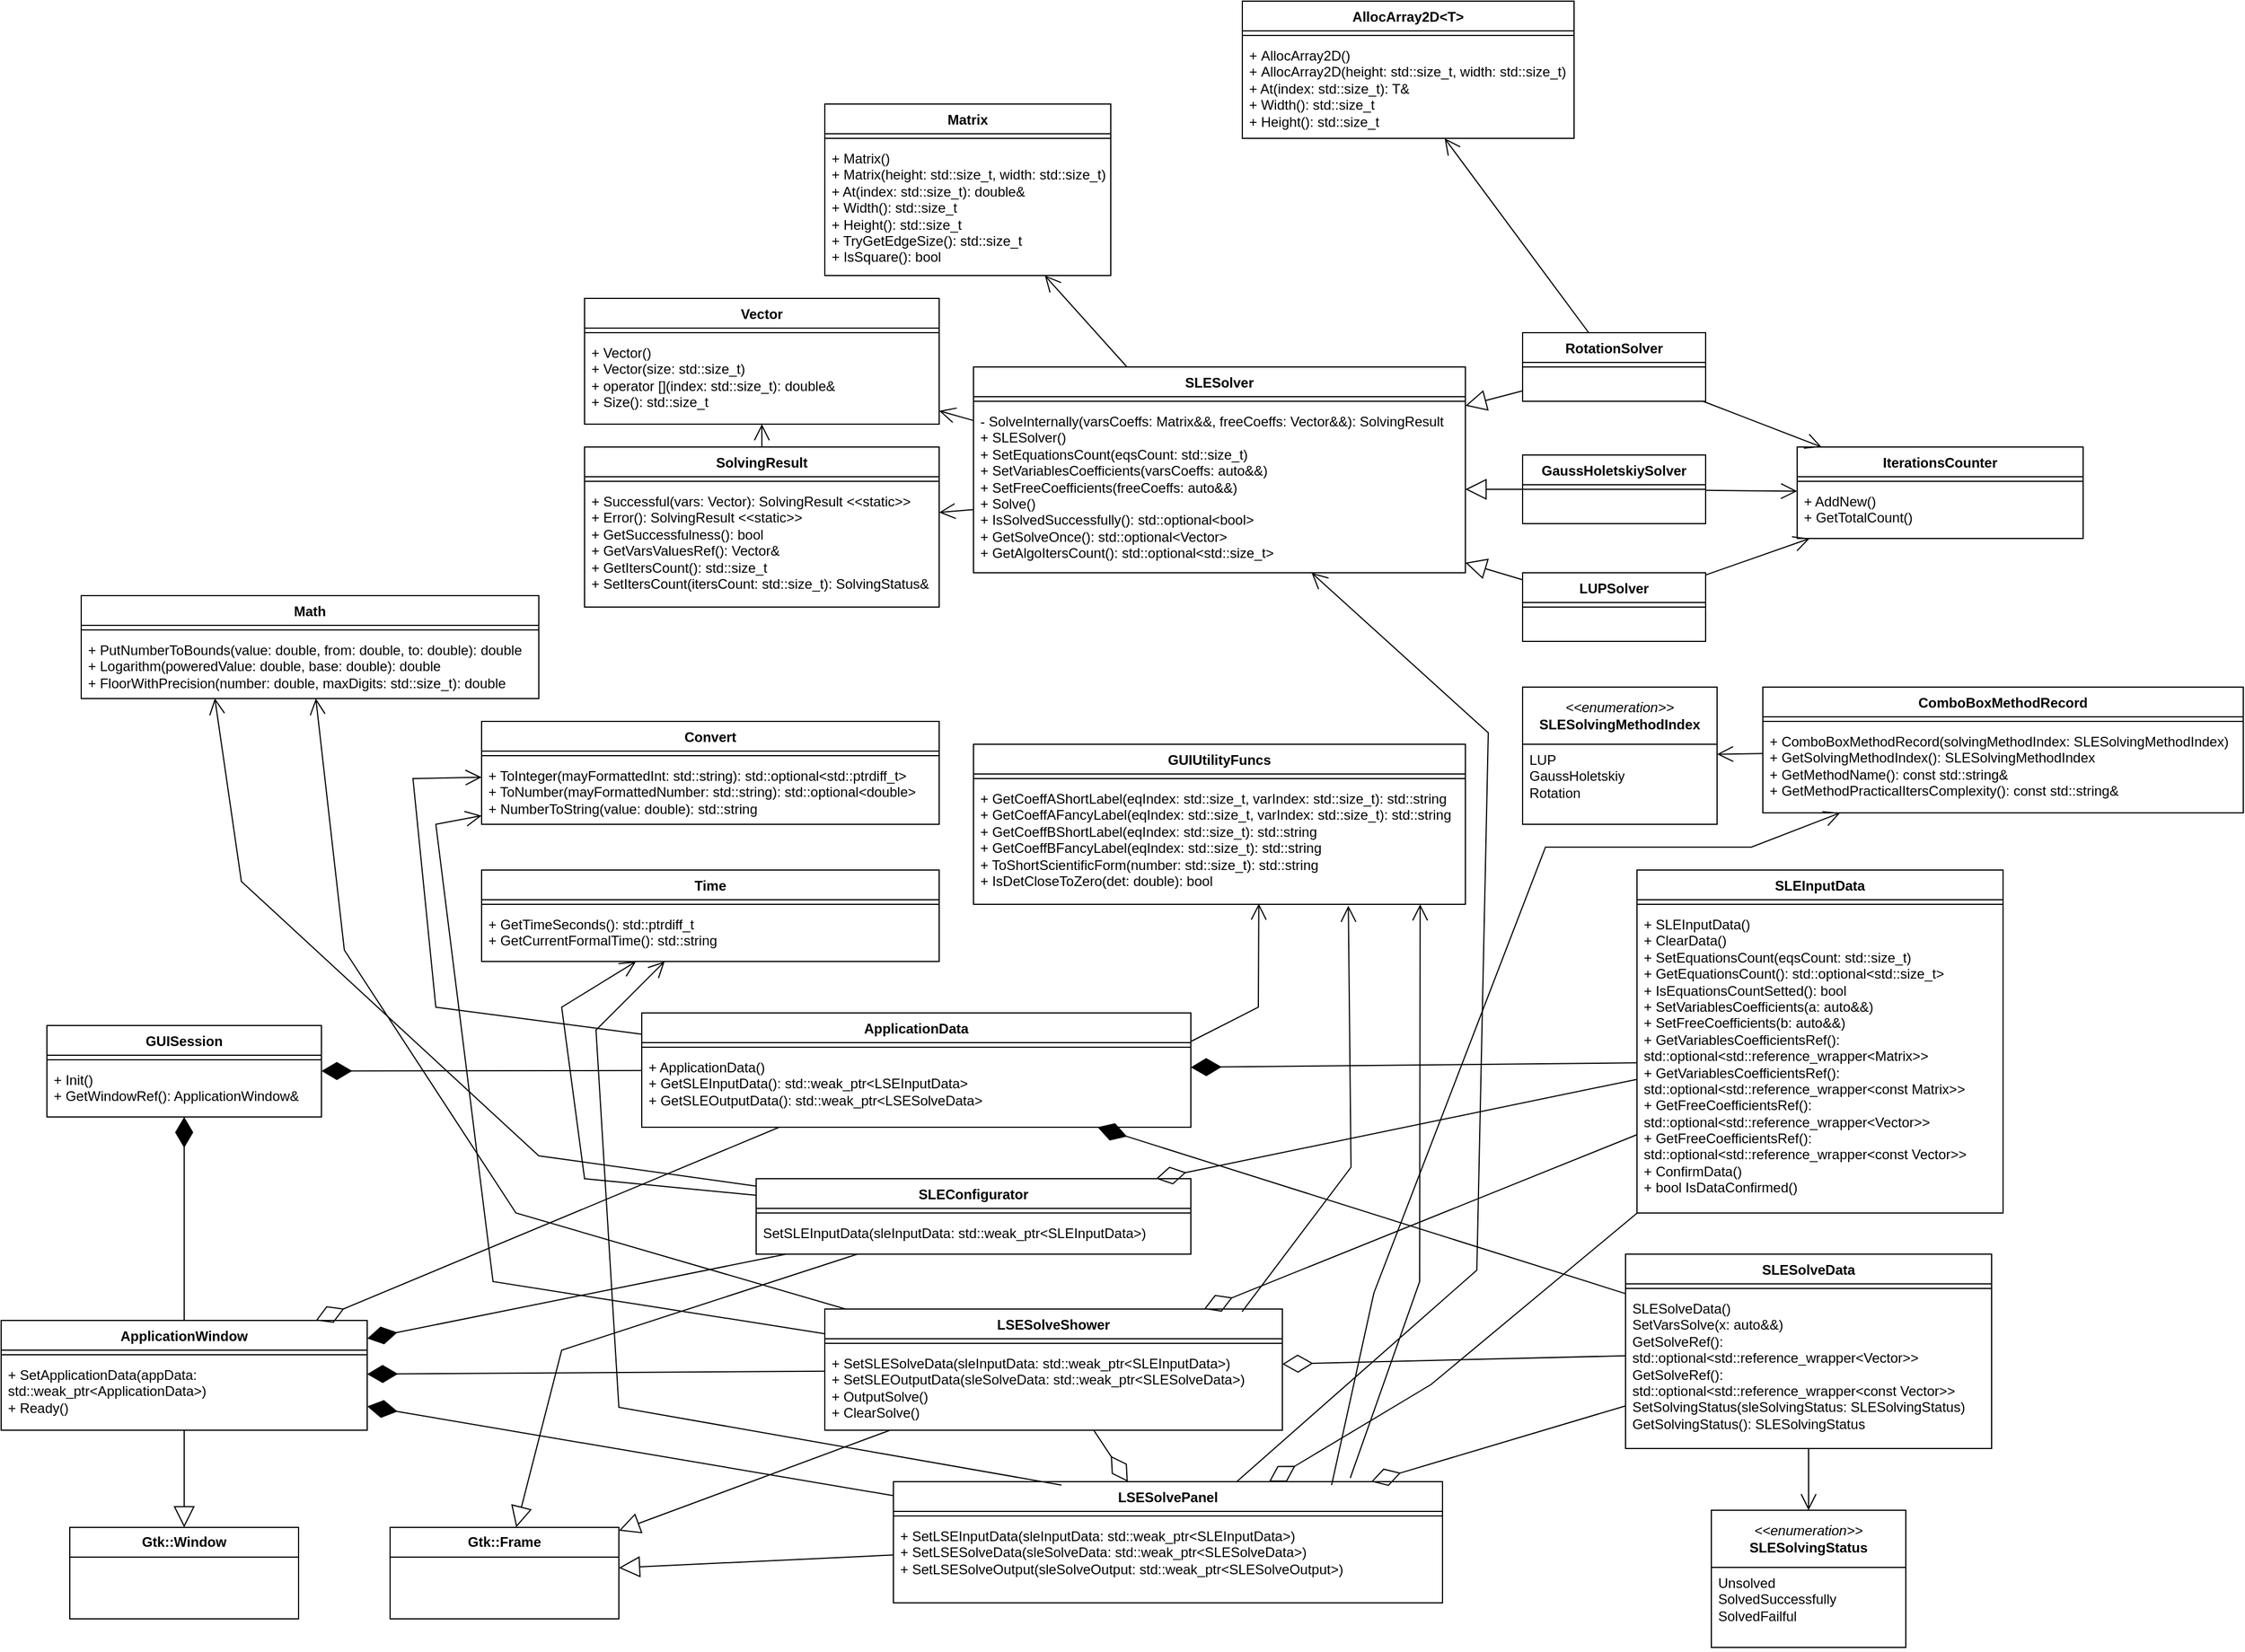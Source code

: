 <mxfile version="24.4.10" type="device">
  <diagram name="Страница — 1" id="C_KTBG0YvWXX7qI13WYK">
    <mxGraphModel dx="1674" dy="3051" grid="1" gridSize="10" guides="1" tooltips="1" connect="1" arrows="1" fold="1" page="1" pageScale="1" pageWidth="827" pageHeight="1169" math="0" shadow="0">
      <root>
        <mxCell id="0" />
        <mxCell id="1" parent="0" />
        <mxCell id="_ccRFipnc-8ZUnOI4sxT-1" value="SolvingResult" style="swimlane;fontStyle=1;align=center;verticalAlign=top;childLayout=stackLayout;horizontal=1;startSize=26;horizontalStack=0;resizeParent=1;resizeParentMax=0;resizeLast=0;collapsible=1;marginBottom=0;whiteSpace=wrap;html=1;" parent="1" vertex="1">
          <mxGeometry x="530" y="-1130" width="310" height="140" as="geometry" />
        </mxCell>
        <mxCell id="_ccRFipnc-8ZUnOI4sxT-3" value="" style="line;strokeWidth=1;fillColor=none;align=left;verticalAlign=middle;spacingTop=-1;spacingLeft=3;spacingRight=3;rotatable=0;labelPosition=right;points=[];portConstraint=eastwest;strokeColor=inherit;" parent="_ccRFipnc-8ZUnOI4sxT-1" vertex="1">
          <mxGeometry y="26" width="310" height="8" as="geometry" />
        </mxCell>
        <mxCell id="_ccRFipnc-8ZUnOI4sxT-4" value="&lt;div&gt;+ Successful(vars: Vector):&amp;nbsp;SolvingResult &amp;lt;&amp;lt;static&amp;gt;&amp;gt;&lt;br&gt;&lt;/div&gt;&lt;div&gt;+ Error(): SolvingResult &amp;lt;&amp;lt;static&amp;gt;&amp;gt;&lt;/div&gt;&lt;div&gt;+ GetSuccessfulness(): bool&lt;/div&gt;&lt;div&gt;+ GetVarsValuesRef(): Vector&amp;amp;&lt;/div&gt;&lt;div&gt;+ GetItersCount(): std::size_t&lt;br&gt;&lt;/div&gt;&lt;div&gt;+ SetItersCount(itersCount: std::size_t): SolvingStatus&amp;amp;&lt;/div&gt;" style="text;strokeColor=none;fillColor=none;align=left;verticalAlign=top;spacingLeft=4;spacingRight=4;overflow=hidden;rotatable=0;points=[[0,0.5],[1,0.5]];portConstraint=eastwest;whiteSpace=wrap;html=1;" parent="_ccRFipnc-8ZUnOI4sxT-1" vertex="1">
          <mxGeometry y="34" width="310" height="106" as="geometry" />
        </mxCell>
        <mxCell id="_ccRFipnc-8ZUnOI4sxT-5" value="Vector" style="swimlane;fontStyle=1;align=center;verticalAlign=top;childLayout=stackLayout;horizontal=1;startSize=26;horizontalStack=0;resizeParent=1;resizeParentMax=0;resizeLast=0;collapsible=1;marginBottom=0;whiteSpace=wrap;html=1;" parent="1" vertex="1">
          <mxGeometry x="530" y="-1260" width="310" height="110" as="geometry" />
        </mxCell>
        <mxCell id="_ccRFipnc-8ZUnOI4sxT-6" value="" style="line;strokeWidth=1;fillColor=none;align=left;verticalAlign=middle;spacingTop=-1;spacingLeft=3;spacingRight=3;rotatable=0;labelPosition=right;points=[];portConstraint=eastwest;strokeColor=inherit;" parent="_ccRFipnc-8ZUnOI4sxT-5" vertex="1">
          <mxGeometry y="26" width="310" height="8" as="geometry" />
        </mxCell>
        <mxCell id="_ccRFipnc-8ZUnOI4sxT-7" value="&lt;div&gt;+ Vector()&lt;/div&gt;&lt;div&gt;+ Vector(size: std::size_t)&lt;/div&gt;&lt;div&gt;+ operator [](index: std::size_t): double&amp;amp;&lt;/div&gt;&lt;div&gt;+ Size(): std::size_t&lt;br&gt;&lt;/div&gt;" style="text;strokeColor=none;fillColor=none;align=left;verticalAlign=top;spacingLeft=4;spacingRight=4;overflow=hidden;rotatable=0;points=[[0,0.5],[1,0.5]];portConstraint=eastwest;whiteSpace=wrap;html=1;" parent="_ccRFipnc-8ZUnOI4sxT-5" vertex="1">
          <mxGeometry y="34" width="310" height="76" as="geometry" />
        </mxCell>
        <mxCell id="_ccRFipnc-8ZUnOI4sxT-8" value="Matrix" style="swimlane;fontStyle=1;align=center;verticalAlign=top;childLayout=stackLayout;horizontal=1;startSize=26;horizontalStack=0;resizeParent=1;resizeParentMax=0;resizeLast=0;collapsible=1;marginBottom=0;whiteSpace=wrap;html=1;" parent="1" vertex="1">
          <mxGeometry x="740" y="-1430" width="250" height="150" as="geometry" />
        </mxCell>
        <mxCell id="_ccRFipnc-8ZUnOI4sxT-9" value="" style="line;strokeWidth=1;fillColor=none;align=left;verticalAlign=middle;spacingTop=-1;spacingLeft=3;spacingRight=3;rotatable=0;labelPosition=right;points=[];portConstraint=eastwest;strokeColor=inherit;" parent="_ccRFipnc-8ZUnOI4sxT-8" vertex="1">
          <mxGeometry y="26" width="250" height="8" as="geometry" />
        </mxCell>
        <mxCell id="_ccRFipnc-8ZUnOI4sxT-10" value="&lt;div&gt;+ Matrix()&lt;/div&gt;&lt;div&gt;+&amp;nbsp;Matrix(height: std::size_t, width: std::size_t)&lt;/div&gt;&lt;div&gt;+ At(index: std::size_t): double&amp;amp;&lt;/div&gt;&lt;div&gt;+ Width(): std::size_t&lt;/div&gt;&lt;div&gt;+ Height(): std::size_t&lt;/div&gt;&lt;div&gt;+ TryGetEdgeSize(): std::size_t&lt;/div&gt;&lt;div&gt;+ IsSquare(): bool&lt;/div&gt;" style="text;strokeColor=none;fillColor=none;align=left;verticalAlign=top;spacingLeft=4;spacingRight=4;overflow=hidden;rotatable=0;points=[[0,0.5],[1,0.5]];portConstraint=eastwest;whiteSpace=wrap;html=1;" parent="_ccRFipnc-8ZUnOI4sxT-8" vertex="1">
          <mxGeometry y="34" width="250" height="116" as="geometry" />
        </mxCell>
        <mxCell id="_ccRFipnc-8ZUnOI4sxT-11" value="AllocArray2D&amp;lt;T&amp;gt;" style="swimlane;fontStyle=1;align=center;verticalAlign=top;childLayout=stackLayout;horizontal=1;startSize=26;horizontalStack=0;resizeParent=1;resizeParentMax=0;resizeLast=0;collapsible=1;marginBottom=0;whiteSpace=wrap;html=1;" parent="1" vertex="1">
          <mxGeometry x="1105" y="-1520" width="290" height="120" as="geometry" />
        </mxCell>
        <mxCell id="_ccRFipnc-8ZUnOI4sxT-12" value="" style="line;strokeWidth=1;fillColor=none;align=left;verticalAlign=middle;spacingTop=-1;spacingLeft=3;spacingRight=3;rotatable=0;labelPosition=right;points=[];portConstraint=eastwest;strokeColor=inherit;" parent="_ccRFipnc-8ZUnOI4sxT-11" vertex="1">
          <mxGeometry y="26" width="290" height="8" as="geometry" />
        </mxCell>
        <mxCell id="_ccRFipnc-8ZUnOI4sxT-13" value="&lt;div&gt;+&amp;nbsp;AllocArray2D()&lt;/div&gt;&lt;div&gt;+&amp;nbsp;AllocArray2D(height: std::size_t, width: std::size_t)&lt;/div&gt;&lt;div&gt;+ At(index: std::size_t): T&amp;amp;&lt;/div&gt;&lt;div&gt;+ Width(): std::size_t&lt;/div&gt;&lt;div&gt;+ Height(): std::size_t&lt;/div&gt;" style="text;strokeColor=none;fillColor=none;align=left;verticalAlign=top;spacingLeft=4;spacingRight=4;overflow=hidden;rotatable=0;points=[[0,0.5],[1,0.5]];portConstraint=eastwest;whiteSpace=wrap;html=1;" parent="_ccRFipnc-8ZUnOI4sxT-11" vertex="1">
          <mxGeometry y="34" width="290" height="86" as="geometry" />
        </mxCell>
        <mxCell id="_ccRFipnc-8ZUnOI4sxT-16" value="SLESolver" style="swimlane;fontStyle=1;align=center;verticalAlign=top;childLayout=stackLayout;horizontal=1;startSize=26;horizontalStack=0;resizeParent=1;resizeParentMax=0;resizeLast=0;collapsible=1;marginBottom=0;whiteSpace=wrap;html=1;" parent="1" vertex="1">
          <mxGeometry x="870" y="-1200" width="430" height="180" as="geometry" />
        </mxCell>
        <mxCell id="_ccRFipnc-8ZUnOI4sxT-17" value="" style="line;strokeWidth=1;fillColor=none;align=left;verticalAlign=middle;spacingTop=-1;spacingLeft=3;spacingRight=3;rotatable=0;labelPosition=right;points=[];portConstraint=eastwest;strokeColor=inherit;" parent="_ccRFipnc-8ZUnOI4sxT-16" vertex="1">
          <mxGeometry y="26" width="430" height="8" as="geometry" />
        </mxCell>
        <mxCell id="_ccRFipnc-8ZUnOI4sxT-18" value="&lt;div&gt;&lt;div&gt;- SolveInternally(varsCoeffs: Matrix&amp;amp;&amp;amp;, freeCoeffs: Vector&amp;amp;&amp;amp;): SolvingResult&lt;br&gt;&lt;/div&gt;&lt;/div&gt;&lt;div&gt;+ SLESolver()&lt;br&gt;&lt;/div&gt;&lt;div&gt;+ SetEquationsCount(eqsCount: std::size_t)&lt;br&gt;&lt;/div&gt;&lt;div&gt;&lt;div&gt;+  SetVariablesCoefficients(varsCoeffs: auto&amp;amp;&amp;amp;)&lt;/div&gt;&lt;div&gt;&lt;div&gt;+ SetFreeCoefficients(freeCoeffs: auto&amp;amp;&amp;amp;) &lt;/div&gt;&lt;div&gt;&lt;div&gt;+ Solve()&lt;/div&gt;&lt;div&gt;+ IsSolvedSuccessfully(): std::optional&amp;lt;bool&amp;gt;&lt;/div&gt;&lt;div&gt;+ GetSolveOnce(): std::optional&amp;lt;Vector&amp;gt;&lt;/div&gt;&lt;div&gt;+ GetAlgoItersCount(): std::optional&amp;lt;std::size_t&amp;gt;&lt;/div&gt;&lt;/div&gt;&lt;/div&gt;&lt;/div&gt;" style="text;strokeColor=none;fillColor=none;align=left;verticalAlign=top;spacingLeft=4;spacingRight=4;overflow=hidden;rotatable=0;points=[[0,0.5],[1,0.5]];portConstraint=eastwest;whiteSpace=wrap;html=1;" parent="_ccRFipnc-8ZUnOI4sxT-16" vertex="1">
          <mxGeometry y="34" width="430" height="146" as="geometry" />
        </mxCell>
        <mxCell id="_ccRFipnc-8ZUnOI4sxT-19" value="LUPSolver" style="swimlane;fontStyle=1;align=center;verticalAlign=top;childLayout=stackLayout;horizontal=1;startSize=26;horizontalStack=0;resizeParent=1;resizeParentMax=0;resizeLast=0;collapsible=1;marginBottom=0;whiteSpace=wrap;html=1;" parent="1" vertex="1">
          <mxGeometry x="1350" y="-1020" width="160" height="60" as="geometry" />
        </mxCell>
        <mxCell id="_ccRFipnc-8ZUnOI4sxT-20" value="" style="line;strokeWidth=1;fillColor=none;align=left;verticalAlign=middle;spacingTop=-1;spacingLeft=3;spacingRight=3;rotatable=0;labelPosition=right;points=[];portConstraint=eastwest;strokeColor=inherit;" parent="_ccRFipnc-8ZUnOI4sxT-19" vertex="1">
          <mxGeometry y="26" width="160" height="8" as="geometry" />
        </mxCell>
        <mxCell id="_ccRFipnc-8ZUnOI4sxT-21" value="&amp;nbsp;" style="text;strokeColor=none;fillColor=none;align=left;verticalAlign=top;spacingLeft=4;spacingRight=4;overflow=hidden;rotatable=0;points=[[0,0.5],[1,0.5]];portConstraint=eastwest;whiteSpace=wrap;html=1;" parent="_ccRFipnc-8ZUnOI4sxT-19" vertex="1">
          <mxGeometry y="34" width="160" height="26" as="geometry" />
        </mxCell>
        <mxCell id="_ccRFipnc-8ZUnOI4sxT-22" value="GaussHoletskiySolver" style="swimlane;fontStyle=1;align=center;verticalAlign=top;childLayout=stackLayout;horizontal=1;startSize=26;horizontalStack=0;resizeParent=1;resizeParentMax=0;resizeLast=0;collapsible=1;marginBottom=0;whiteSpace=wrap;html=1;" parent="1" vertex="1">
          <mxGeometry x="1350" y="-1123" width="160" height="60" as="geometry" />
        </mxCell>
        <mxCell id="_ccRFipnc-8ZUnOI4sxT-23" value="" style="line;strokeWidth=1;fillColor=none;align=left;verticalAlign=middle;spacingTop=-1;spacingLeft=3;spacingRight=3;rotatable=0;labelPosition=right;points=[];portConstraint=eastwest;strokeColor=inherit;" parent="_ccRFipnc-8ZUnOI4sxT-22" vertex="1">
          <mxGeometry y="26" width="160" height="8" as="geometry" />
        </mxCell>
        <mxCell id="_ccRFipnc-8ZUnOI4sxT-24" value="&amp;nbsp;" style="text;strokeColor=none;fillColor=none;align=left;verticalAlign=top;spacingLeft=4;spacingRight=4;overflow=hidden;rotatable=0;points=[[0,0.5],[1,0.5]];portConstraint=eastwest;whiteSpace=wrap;html=1;" parent="_ccRFipnc-8ZUnOI4sxT-22" vertex="1">
          <mxGeometry y="34" width="160" height="26" as="geometry" />
        </mxCell>
        <mxCell id="_ccRFipnc-8ZUnOI4sxT-25" value="RotationSolver" style="swimlane;fontStyle=1;align=center;verticalAlign=top;childLayout=stackLayout;horizontal=1;startSize=26;horizontalStack=0;resizeParent=1;resizeParentMax=0;resizeLast=0;collapsible=1;marginBottom=0;whiteSpace=wrap;html=1;" parent="1" vertex="1">
          <mxGeometry x="1350" y="-1230" width="160" height="60" as="geometry" />
        </mxCell>
        <mxCell id="_ccRFipnc-8ZUnOI4sxT-26" value="" style="line;strokeWidth=1;fillColor=none;align=left;verticalAlign=middle;spacingTop=-1;spacingLeft=3;spacingRight=3;rotatable=0;labelPosition=right;points=[];portConstraint=eastwest;strokeColor=inherit;" parent="_ccRFipnc-8ZUnOI4sxT-25" vertex="1">
          <mxGeometry y="26" width="160" height="8" as="geometry" />
        </mxCell>
        <mxCell id="_ccRFipnc-8ZUnOI4sxT-27" value="&amp;nbsp;" style="text;strokeColor=none;fillColor=none;align=left;verticalAlign=top;spacingLeft=4;spacingRight=4;overflow=hidden;rotatable=0;points=[[0,0.5],[1,0.5]];portConstraint=eastwest;whiteSpace=wrap;html=1;" parent="_ccRFipnc-8ZUnOI4sxT-25" vertex="1">
          <mxGeometry y="34" width="160" height="26" as="geometry" />
        </mxCell>
        <mxCell id="_ccRFipnc-8ZUnOI4sxT-28" value="" style="endArrow=block;endSize=16;endFill=0;html=1;rounded=0;" parent="1" source="_ccRFipnc-8ZUnOI4sxT-19" target="_ccRFipnc-8ZUnOI4sxT-18" edge="1">
          <mxGeometry width="160" relative="1" as="geometry">
            <mxPoint x="959.995" y="-980" as="sourcePoint" />
            <mxPoint x="1046.388" y="-1050" as="targetPoint" />
          </mxGeometry>
        </mxCell>
        <mxCell id="_ccRFipnc-8ZUnOI4sxT-29" value="" style="endArrow=block;endSize=16;endFill=0;html=1;rounded=0;" parent="1" source="_ccRFipnc-8ZUnOI4sxT-22" target="_ccRFipnc-8ZUnOI4sxT-18" edge="1">
          <mxGeometry width="160" relative="1" as="geometry">
            <mxPoint x="967" y="-970" as="sourcePoint" />
            <mxPoint x="1053" y="-1040" as="targetPoint" />
          </mxGeometry>
        </mxCell>
        <mxCell id="_ccRFipnc-8ZUnOI4sxT-30" value="" style="endArrow=block;endSize=16;endFill=0;html=1;rounded=0;" parent="1" source="_ccRFipnc-8ZUnOI4sxT-25" target="_ccRFipnc-8ZUnOI4sxT-16" edge="1">
          <mxGeometry width="160" relative="1" as="geometry">
            <mxPoint x="967" y="-970" as="sourcePoint" />
            <mxPoint x="1053" y="-1040" as="targetPoint" />
          </mxGeometry>
        </mxCell>
        <mxCell id="_ccRFipnc-8ZUnOI4sxT-31" value="" style="endArrow=open;endFill=1;endSize=12;html=1;rounded=0;" parent="1" source="_ccRFipnc-8ZUnOI4sxT-25" target="_ccRFipnc-8ZUnOI4sxT-13" edge="1">
          <mxGeometry width="160" relative="1" as="geometry">
            <mxPoint x="930" y="-1230" as="sourcePoint" />
            <mxPoint x="1090" y="-1230" as="targetPoint" />
          </mxGeometry>
        </mxCell>
        <mxCell id="_ccRFipnc-8ZUnOI4sxT-32" value="" style="endArrow=open;endFill=1;endSize=12;html=1;rounded=0;" parent="1" source="_ccRFipnc-8ZUnOI4sxT-18" target="_ccRFipnc-8ZUnOI4sxT-1" edge="1">
          <mxGeometry width="160" relative="1" as="geometry">
            <mxPoint x="760" y="-1120" as="sourcePoint" />
            <mxPoint x="920" y="-1120" as="targetPoint" />
          </mxGeometry>
        </mxCell>
        <mxCell id="_ccRFipnc-8ZUnOI4sxT-33" value="" style="endArrow=open;endFill=1;endSize=12;html=1;rounded=0;" parent="1" source="_ccRFipnc-8ZUnOI4sxT-18" target="_ccRFipnc-8ZUnOI4sxT-5" edge="1">
          <mxGeometry width="160" relative="1" as="geometry">
            <mxPoint x="700" y="-1030" as="sourcePoint" />
            <mxPoint x="860" y="-1030" as="targetPoint" />
          </mxGeometry>
        </mxCell>
        <mxCell id="_ccRFipnc-8ZUnOI4sxT-34" value="" style="endArrow=open;endFill=1;endSize=12;html=1;rounded=0;" parent="1" source="_ccRFipnc-8ZUnOI4sxT-16" target="_ccRFipnc-8ZUnOI4sxT-8" edge="1">
          <mxGeometry width="160" relative="1" as="geometry">
            <mxPoint x="730" y="-1220" as="sourcePoint" />
            <mxPoint x="890" y="-1220" as="targetPoint" />
          </mxGeometry>
        </mxCell>
        <mxCell id="_ccRFipnc-8ZUnOI4sxT-36" value="" style="endArrow=open;endFill=1;endSize=12;html=1;rounded=0;" parent="1" source="_ccRFipnc-8ZUnOI4sxT-1" target="_ccRFipnc-8ZUnOI4sxT-5" edge="1">
          <mxGeometry width="160" relative="1" as="geometry">
            <mxPoint x="420" y="-990" as="sourcePoint" />
            <mxPoint x="510" y="-1090" as="targetPoint" />
          </mxGeometry>
        </mxCell>
        <mxCell id="_ccRFipnc-8ZUnOI4sxT-37" value="GUISession" style="swimlane;fontStyle=1;align=center;verticalAlign=top;childLayout=stackLayout;horizontal=1;startSize=26;horizontalStack=0;resizeParent=1;resizeParentMax=0;resizeLast=0;collapsible=1;marginBottom=0;whiteSpace=wrap;html=1;" parent="1" vertex="1">
          <mxGeometry x="60" y="-624" width="240" height="80" as="geometry" />
        </mxCell>
        <mxCell id="_ccRFipnc-8ZUnOI4sxT-38" value="" style="line;strokeWidth=1;fillColor=none;align=left;verticalAlign=middle;spacingTop=-1;spacingLeft=3;spacingRight=3;rotatable=0;labelPosition=right;points=[];portConstraint=eastwest;strokeColor=inherit;" parent="_ccRFipnc-8ZUnOI4sxT-37" vertex="1">
          <mxGeometry y="26" width="240" height="8" as="geometry" />
        </mxCell>
        <mxCell id="_ccRFipnc-8ZUnOI4sxT-39" value="&lt;div&gt;+ Init()&lt;/div&gt;&lt;div&gt;+ GetWindowRef(): ApplicationWindow&amp;amp;&lt;br&gt;&lt;/div&gt;" style="text;strokeColor=none;fillColor=none;align=left;verticalAlign=top;spacingLeft=4;spacingRight=4;overflow=hidden;rotatable=0;points=[[0,0.5],[1,0.5]];portConstraint=eastwest;whiteSpace=wrap;html=1;" parent="_ccRFipnc-8ZUnOI4sxT-37" vertex="1">
          <mxGeometry y="34" width="240" height="46" as="geometry" />
        </mxCell>
        <mxCell id="_ccRFipnc-8ZUnOI4sxT-46" value="ApplicationData" style="swimlane;fontStyle=1;align=center;verticalAlign=top;childLayout=stackLayout;horizontal=1;startSize=26;horizontalStack=0;resizeParent=1;resizeParentMax=0;resizeLast=0;collapsible=1;marginBottom=0;whiteSpace=wrap;html=1;" parent="1" vertex="1">
          <mxGeometry x="580" y="-635" width="480" height="100" as="geometry" />
        </mxCell>
        <mxCell id="_ccRFipnc-8ZUnOI4sxT-48" value="" style="line;strokeWidth=1;fillColor=none;align=left;verticalAlign=middle;spacingTop=-1;spacingLeft=3;spacingRight=3;rotatable=0;labelPosition=right;points=[];portConstraint=eastwest;strokeColor=inherit;" parent="_ccRFipnc-8ZUnOI4sxT-46" vertex="1">
          <mxGeometry y="26" width="480" height="8" as="geometry" />
        </mxCell>
        <mxCell id="_ccRFipnc-8ZUnOI4sxT-49" value="+ ApplicationData()&lt;br&gt;&lt;div&gt;+ GetSLEInputData(): std::weak_ptr&amp;lt;LSEInputData&amp;gt;&lt;/div&gt;+ GetSLEOutputData(): std::weak_ptr&amp;lt;LSESolveData&amp;gt;" style="text;strokeColor=none;fillColor=none;align=left;verticalAlign=top;spacingLeft=4;spacingRight=4;overflow=hidden;rotatable=0;points=[[0,0.5],[1,0.5]];portConstraint=eastwest;whiteSpace=wrap;html=1;" parent="_ccRFipnc-8ZUnOI4sxT-46" vertex="1">
          <mxGeometry y="34" width="480" height="66" as="geometry" />
        </mxCell>
        <mxCell id="_ccRFipnc-8ZUnOI4sxT-50" value="SLEConfigurator" style="swimlane;fontStyle=1;align=center;verticalAlign=top;childLayout=stackLayout;horizontal=1;startSize=26;horizontalStack=0;resizeParent=1;resizeParentMax=0;resizeLast=0;collapsible=1;marginBottom=0;whiteSpace=wrap;html=1;" parent="1" vertex="1">
          <mxGeometry x="680" y="-490" width="380" height="66" as="geometry" />
        </mxCell>
        <mxCell id="_ccRFipnc-8ZUnOI4sxT-52" value="" style="line;strokeWidth=1;fillColor=none;align=left;verticalAlign=middle;spacingTop=-1;spacingLeft=3;spacingRight=3;rotatable=0;labelPosition=right;points=[];portConstraint=eastwest;strokeColor=inherit;" parent="_ccRFipnc-8ZUnOI4sxT-50" vertex="1">
          <mxGeometry y="26" width="380" height="8" as="geometry" />
        </mxCell>
        <mxCell id="_ccRFipnc-8ZUnOI4sxT-53" value="SetSLEInputData(sleInputData: std::weak_ptr&amp;lt;SLEInputData&amp;gt;)" style="text;strokeColor=none;fillColor=none;align=left;verticalAlign=top;spacingLeft=4;spacingRight=4;overflow=hidden;rotatable=0;points=[[0,0.5],[1,0.5]];portConstraint=eastwest;whiteSpace=wrap;html=1;" parent="_ccRFipnc-8ZUnOI4sxT-50" vertex="1">
          <mxGeometry y="34" width="380" height="32" as="geometry" />
        </mxCell>
        <mxCell id="_ccRFipnc-8ZUnOI4sxT-54" value="LSESolveShower" style="swimlane;fontStyle=1;align=center;verticalAlign=top;childLayout=stackLayout;horizontal=1;startSize=26;horizontalStack=0;resizeParent=1;resizeParentMax=0;resizeLast=0;collapsible=1;marginBottom=0;whiteSpace=wrap;html=1;" parent="1" vertex="1">
          <mxGeometry x="740" y="-376" width="400" height="106" as="geometry" />
        </mxCell>
        <mxCell id="_ccRFipnc-8ZUnOI4sxT-56" value="" style="line;strokeWidth=1;fillColor=none;align=left;verticalAlign=middle;spacingTop=-1;spacingLeft=3;spacingRight=3;rotatable=0;labelPosition=right;points=[];portConstraint=eastwest;strokeColor=inherit;" parent="_ccRFipnc-8ZUnOI4sxT-54" vertex="1">
          <mxGeometry y="26" width="400" height="8" as="geometry" />
        </mxCell>
        <mxCell id="_ccRFipnc-8ZUnOI4sxT-57" value="&lt;div&gt;+ SetSLESolveData(sleInputData: std::weak_ptr&amp;lt;SLEInputData&amp;gt;)&lt;/div&gt;&lt;div&gt;+ SetSLEOutputData(sleSolveData: std::weak_ptr&amp;lt;SLESolveData&amp;gt;)&lt;/div&gt;&lt;div&gt;+ OutputSolve()&lt;/div&gt;&lt;div&gt;+ ClearSolve()&lt;/div&gt;" style="text;strokeColor=none;fillColor=none;align=left;verticalAlign=top;spacingLeft=4;spacingRight=4;overflow=hidden;rotatable=0;points=[[0,0.5],[1,0.5]];portConstraint=eastwest;whiteSpace=wrap;html=1;" parent="_ccRFipnc-8ZUnOI4sxT-54" vertex="1">
          <mxGeometry y="34" width="400" height="72" as="geometry" />
        </mxCell>
        <mxCell id="_ccRFipnc-8ZUnOI4sxT-58" value="LSESolvePanel" style="swimlane;fontStyle=1;align=center;verticalAlign=top;childLayout=stackLayout;horizontal=1;startSize=26;horizontalStack=0;resizeParent=1;resizeParentMax=0;resizeLast=0;collapsible=1;marginBottom=0;whiteSpace=wrap;html=1;" parent="1" vertex="1">
          <mxGeometry x="800" y="-225" width="480" height="106" as="geometry" />
        </mxCell>
        <mxCell id="_ccRFipnc-8ZUnOI4sxT-60" value="" style="line;strokeWidth=1;fillColor=none;align=left;verticalAlign=middle;spacingTop=-1;spacingLeft=3;spacingRight=3;rotatable=0;labelPosition=right;points=[];portConstraint=eastwest;strokeColor=inherit;" parent="_ccRFipnc-8ZUnOI4sxT-58" vertex="1">
          <mxGeometry y="26" width="480" height="8" as="geometry" />
        </mxCell>
        <mxCell id="_ccRFipnc-8ZUnOI4sxT-61" value="+ SetLSEInputData(sleInputData: std::weak_ptr&amp;lt;SLEInputData&amp;gt;)&lt;br&gt;+ SetLSESolveData(sleSolveData: std::weak_ptr&amp;lt;SLESolveData&amp;gt;)&lt;br&gt;+ SetLSESolveOutput(sleSolveOutput: std::weak_ptr&amp;lt;SLESolveOutput&amp;gt;)" style="text;strokeColor=none;fillColor=none;align=left;verticalAlign=top;spacingLeft=4;spacingRight=4;overflow=hidden;rotatable=0;points=[[0,0.5],[1,0.5]];portConstraint=eastwest;whiteSpace=wrap;html=1;" parent="_ccRFipnc-8ZUnOI4sxT-58" vertex="1">
          <mxGeometry y="34" width="480" height="72" as="geometry" />
        </mxCell>
        <mxCell id="_ccRFipnc-8ZUnOI4sxT-62" value="ApplicationWindow" style="swimlane;fontStyle=1;align=center;verticalAlign=top;childLayout=stackLayout;horizontal=1;startSize=26;horizontalStack=0;resizeParent=1;resizeParentMax=0;resizeLast=0;collapsible=1;marginBottom=0;whiteSpace=wrap;html=1;" parent="1" vertex="1">
          <mxGeometry x="20" y="-366" width="320" height="96" as="geometry" />
        </mxCell>
        <mxCell id="_ccRFipnc-8ZUnOI4sxT-64" value="" style="line;strokeWidth=1;fillColor=none;align=left;verticalAlign=middle;spacingTop=-1;spacingLeft=3;spacingRight=3;rotatable=0;labelPosition=right;points=[];portConstraint=eastwest;strokeColor=inherit;" parent="_ccRFipnc-8ZUnOI4sxT-62" vertex="1">
          <mxGeometry y="26" width="320" height="8" as="geometry" />
        </mxCell>
        <mxCell id="_ccRFipnc-8ZUnOI4sxT-65" value="+ SetApplicationData(appData: std::weak_ptr&amp;lt;ApplicationData&amp;gt;)&lt;br&gt;+ Ready()" style="text;strokeColor=none;fillColor=none;align=left;verticalAlign=top;spacingLeft=4;spacingRight=4;overflow=hidden;rotatable=0;points=[[0,0.5],[1,0.5]];portConstraint=eastwest;whiteSpace=wrap;html=1;" parent="_ccRFipnc-8ZUnOI4sxT-62" vertex="1">
          <mxGeometry y="34" width="320" height="62" as="geometry" />
        </mxCell>
        <mxCell id="_ccRFipnc-8ZUnOI4sxT-66" value="&lt;b&gt;Gtk::Frame&lt;/b&gt;" style="swimlane;fontStyle=0;childLayout=stackLayout;horizontal=1;startSize=26;fillColor=none;horizontalStack=0;resizeParent=1;resizeParentMax=0;resizeLast=0;collapsible=1;marginBottom=0;whiteSpace=wrap;html=1;" parent="1" vertex="1">
          <mxGeometry x="360" y="-185" width="200" height="80" as="geometry" />
        </mxCell>
        <mxCell id="_ccRFipnc-8ZUnOI4sxT-67" value="&lt;b&gt;Gtk::Window&lt;/b&gt;" style="swimlane;fontStyle=0;childLayout=stackLayout;horizontal=1;startSize=26;fillColor=none;horizontalStack=0;resizeParent=1;resizeParentMax=0;resizeLast=0;collapsible=1;marginBottom=0;whiteSpace=wrap;html=1;" parent="1" vertex="1">
          <mxGeometry x="80" y="-185" width="200" height="80" as="geometry" />
        </mxCell>
        <mxCell id="_ccRFipnc-8ZUnOI4sxT-68" value="" style="endArrow=diamondThin;endFill=1;endSize=24;html=1;rounded=0;" parent="1" source="_ccRFipnc-8ZUnOI4sxT-50" target="_ccRFipnc-8ZUnOI4sxT-62" edge="1">
          <mxGeometry width="160" relative="1" as="geometry">
            <mxPoint x="490" y="-325" as="sourcePoint" />
            <mxPoint x="630" y="-465" as="targetPoint" />
          </mxGeometry>
        </mxCell>
        <mxCell id="_ccRFipnc-8ZUnOI4sxT-69" value="" style="endArrow=diamondThin;endFill=1;endSize=24;html=1;rounded=0;" parent="1" source="_ccRFipnc-8ZUnOI4sxT-54" target="_ccRFipnc-8ZUnOI4sxT-62" edge="1">
          <mxGeometry width="160" relative="1" as="geometry">
            <mxPoint x="752" y="-396" as="sourcePoint" />
            <mxPoint x="647" y="-366" as="targetPoint" />
          </mxGeometry>
        </mxCell>
        <mxCell id="_ccRFipnc-8ZUnOI4sxT-70" value="" style="endArrow=diamondThin;endFill=1;endSize=24;html=1;rounded=0;" parent="1" source="_ccRFipnc-8ZUnOI4sxT-58" target="_ccRFipnc-8ZUnOI4sxT-62" edge="1">
          <mxGeometry width="160" relative="1" as="geometry">
            <mxPoint x="730" y="-308" as="sourcePoint" />
            <mxPoint x="651" y="-310" as="targetPoint" />
          </mxGeometry>
        </mxCell>
        <mxCell id="_ccRFipnc-8ZUnOI4sxT-71" value="" style="endArrow=block;endSize=16;endFill=0;html=1;rounded=0;" parent="1" source="_ccRFipnc-8ZUnOI4sxT-62" target="_ccRFipnc-8ZUnOI4sxT-67" edge="1">
          <mxGeometry width="160" relative="1" as="geometry">
            <mxPoint x="160" y="-225" as="sourcePoint" />
            <mxPoint x="320" y="-225" as="targetPoint" />
          </mxGeometry>
        </mxCell>
        <mxCell id="_ccRFipnc-8ZUnOI4sxT-72" value="" style="endArrow=block;endSize=16;endFill=0;html=1;rounded=0;" parent="1" source="_ccRFipnc-8ZUnOI4sxT-54" target="_ccRFipnc-8ZUnOI4sxT-66" edge="1">
          <mxGeometry width="160" relative="1" as="geometry">
            <mxPoint x="1130" y="-365" as="sourcePoint" />
            <mxPoint x="1370" y="-175" as="targetPoint" />
          </mxGeometry>
        </mxCell>
        <mxCell id="_ccRFipnc-8ZUnOI4sxT-73" value="" style="endArrow=block;endSize=16;endFill=0;html=1;rounded=0;" parent="1" source="_ccRFipnc-8ZUnOI4sxT-58" target="_ccRFipnc-8ZUnOI4sxT-66" edge="1">
          <mxGeometry width="160" relative="1" as="geometry">
            <mxPoint x="1220" y="-165" as="sourcePoint" />
            <mxPoint x="1380" y="-165" as="targetPoint" />
          </mxGeometry>
        </mxCell>
        <mxCell id="_ccRFipnc-8ZUnOI4sxT-74" value="" style="endArrow=block;endSize=16;endFill=0;html=1;rounded=0;" parent="1" source="_ccRFipnc-8ZUnOI4sxT-50" target="_ccRFipnc-8ZUnOI4sxT-66" edge="1">
          <mxGeometry width="160" relative="1" as="geometry">
            <mxPoint x="1140" y="-440.34" as="sourcePoint" />
            <mxPoint x="1300" y="-440.34" as="targetPoint" />
            <Array as="points">
              <mxPoint x="510" y="-340" />
            </Array>
          </mxGeometry>
        </mxCell>
        <mxCell id="_ccRFipnc-8ZUnOI4sxT-75" value="" style="endArrow=diamondThin;endFill=0;endSize=24;html=1;rounded=0;" parent="1" source="_ccRFipnc-8ZUnOI4sxT-46" target="_ccRFipnc-8ZUnOI4sxT-62" edge="1">
          <mxGeometry width="160" relative="1" as="geometry">
            <mxPoint x="510" y="-445" as="sourcePoint" />
            <mxPoint x="670" y="-445" as="targetPoint" />
          </mxGeometry>
        </mxCell>
        <mxCell id="_ccRFipnc-8ZUnOI4sxT-84" value="" style="endArrow=diamondThin;endFill=1;endSize=24;html=1;rounded=0;" parent="1" source="_ccRFipnc-8ZUnOI4sxT-46" target="_ccRFipnc-8ZUnOI4sxT-37" edge="1">
          <mxGeometry width="160" relative="1" as="geometry">
            <mxPoint x="690" y="-385" as="sourcePoint" />
            <mxPoint x="490" y="-338" as="targetPoint" />
          </mxGeometry>
        </mxCell>
        <mxCell id="_ccRFipnc-8ZUnOI4sxT-85" value="" style="endArrow=diamondThin;endFill=1;endSize=24;html=1;rounded=0;" parent="1" source="_ccRFipnc-8ZUnOI4sxT-62" target="_ccRFipnc-8ZUnOI4sxT-37" edge="1">
          <mxGeometry width="160" relative="1" as="geometry">
            <mxPoint x="590" y="-575" as="sourcePoint" />
            <mxPoint x="477" y="-580" as="targetPoint" />
          </mxGeometry>
        </mxCell>
        <mxCell id="_ccRFipnc-8ZUnOI4sxT-86" value="IterationsCounter" style="swimlane;fontStyle=1;align=center;verticalAlign=top;childLayout=stackLayout;horizontal=1;startSize=26;horizontalStack=0;resizeParent=1;resizeParentMax=0;resizeLast=0;collapsible=1;marginBottom=0;whiteSpace=wrap;html=1;" parent="1" vertex="1">
          <mxGeometry x="1590" y="-1130" width="250" height="80" as="geometry" />
        </mxCell>
        <mxCell id="_ccRFipnc-8ZUnOI4sxT-87" value="" style="line;strokeWidth=1;fillColor=none;align=left;verticalAlign=middle;spacingTop=-1;spacingLeft=3;spacingRight=3;rotatable=0;labelPosition=right;points=[];portConstraint=eastwest;strokeColor=inherit;" parent="_ccRFipnc-8ZUnOI4sxT-86" vertex="1">
          <mxGeometry y="26" width="250" height="8" as="geometry" />
        </mxCell>
        <mxCell id="_ccRFipnc-8ZUnOI4sxT-88" value="&lt;div&gt;+ AddNew()&lt;/div&gt;&lt;div&gt;+ GetTotalCount()&lt;br&gt;&lt;/div&gt;" style="text;strokeColor=none;fillColor=none;align=left;verticalAlign=top;spacingLeft=4;spacingRight=4;overflow=hidden;rotatable=0;points=[[0,0.5],[1,0.5]];portConstraint=eastwest;whiteSpace=wrap;html=1;" parent="_ccRFipnc-8ZUnOI4sxT-86" vertex="1">
          <mxGeometry y="34" width="250" height="46" as="geometry" />
        </mxCell>
        <mxCell id="_ccRFipnc-8ZUnOI4sxT-90" value="" style="endArrow=open;endFill=1;endSize=12;html=1;rounded=0;" parent="1" source="_ccRFipnc-8ZUnOI4sxT-25" target="_ccRFipnc-8ZUnOI4sxT-86" edge="1">
          <mxGeometry width="160" relative="1" as="geometry">
            <mxPoint x="1418" y="-1220" as="sourcePoint" />
            <mxPoint x="1650" y="-1210" as="targetPoint" />
          </mxGeometry>
        </mxCell>
        <mxCell id="_ccRFipnc-8ZUnOI4sxT-91" value="" style="endArrow=open;endFill=1;endSize=12;html=1;rounded=0;" parent="1" source="_ccRFipnc-8ZUnOI4sxT-22" target="_ccRFipnc-8ZUnOI4sxT-86" edge="1">
          <mxGeometry width="160" relative="1" as="geometry">
            <mxPoint x="1480" y="-1040" as="sourcePoint" />
            <mxPoint x="1518" y="-1160" as="targetPoint" />
          </mxGeometry>
        </mxCell>
        <mxCell id="_ccRFipnc-8ZUnOI4sxT-92" value="" style="endArrow=open;endFill=1;endSize=12;html=1;rounded=0;" parent="1" source="_ccRFipnc-8ZUnOI4sxT-19" target="_ccRFipnc-8ZUnOI4sxT-86" edge="1">
          <mxGeometry width="160" relative="1" as="geometry">
            <mxPoint x="1600" y="-1081" as="sourcePoint" />
            <mxPoint x="1620" y="-980" as="targetPoint" />
          </mxGeometry>
        </mxCell>
        <mxCell id="_ccRFipnc-8ZUnOI4sxT-93" value="&lt;div&gt;&lt;i&gt;&amp;lt;&amp;lt;enumeration&amp;gt;&amp;gt;&lt;/i&gt;&lt;br&gt;&lt;/div&gt;&lt;div&gt;&lt;b&gt;SLESolvingMethodIndex&lt;/b&gt;&lt;/div&gt;" style="swimlane;fontStyle=0;childLayout=stackLayout;horizontal=1;startSize=50;fillColor=none;horizontalStack=0;resizeParent=1;resizeParentMax=0;resizeLast=0;collapsible=1;marginBottom=0;whiteSpace=wrap;html=1;" parent="1" vertex="1">
          <mxGeometry x="1350" y="-920" width="170" height="120" as="geometry">
            <mxRectangle x="400" y="40" width="130" height="50" as="alternateBounds" />
          </mxGeometry>
        </mxCell>
        <mxCell id="_ccRFipnc-8ZUnOI4sxT-94" value="LUP&lt;br&gt;GaussHoletskiy&lt;br&gt;Rotation" style="text;strokeColor=none;fillColor=none;align=left;verticalAlign=top;spacingLeft=4;spacingRight=4;overflow=hidden;rotatable=0;points=[[0,0.5],[1,0.5]];portConstraint=eastwest;whiteSpace=wrap;html=1;" parent="_ccRFipnc-8ZUnOI4sxT-93" vertex="1">
          <mxGeometry y="50" width="170" height="70" as="geometry" />
        </mxCell>
        <mxCell id="_ccRFipnc-8ZUnOI4sxT-96" value="ComboBoxMethodRecord" style="swimlane;fontStyle=1;align=center;verticalAlign=top;childLayout=stackLayout;horizontal=1;startSize=26;horizontalStack=0;resizeParent=1;resizeParentMax=0;resizeLast=0;collapsible=1;marginBottom=0;whiteSpace=wrap;html=1;" parent="1" vertex="1">
          <mxGeometry x="1560" y="-920" width="420" height="110" as="geometry" />
        </mxCell>
        <mxCell id="_ccRFipnc-8ZUnOI4sxT-97" value="" style="line;strokeWidth=1;fillColor=none;align=left;verticalAlign=middle;spacingTop=-1;spacingLeft=3;spacingRight=3;rotatable=0;labelPosition=right;points=[];portConstraint=eastwest;strokeColor=inherit;" parent="_ccRFipnc-8ZUnOI4sxT-96" vertex="1">
          <mxGeometry y="26" width="420" height="8" as="geometry" />
        </mxCell>
        <mxCell id="_ccRFipnc-8ZUnOI4sxT-98" value="&lt;div&gt;+ ComboBoxMethodRecord(solvingMethodIndex: SLESolvingMethodIndex)&lt;/div&gt;&lt;div&gt;+ GetSolvingMethodIndex(): SLESolvingMethodIndex&lt;br&gt;&lt;/div&gt;&lt;div&gt;+ GetMethodName(): const std::string&amp;amp;&lt;/div&gt;&lt;div&gt;+ GetMethodPracticalItersComplexity(): const std::string&amp;amp;&lt;br&gt;&lt;/div&gt;" style="text;strokeColor=none;fillColor=none;align=left;verticalAlign=top;spacingLeft=4;spacingRight=4;overflow=hidden;rotatable=0;points=[[0,0.5],[1,0.5]];portConstraint=eastwest;whiteSpace=wrap;html=1;" parent="_ccRFipnc-8ZUnOI4sxT-96" vertex="1">
          <mxGeometry y="34" width="420" height="76" as="geometry" />
        </mxCell>
        <mxCell id="_ccRFipnc-8ZUnOI4sxT-99" value="" style="endArrow=open;endFill=1;endSize=12;html=1;rounded=0;" parent="1" source="_ccRFipnc-8ZUnOI4sxT-96" target="_ccRFipnc-8ZUnOI4sxT-93" edge="1">
          <mxGeometry width="160" relative="1" as="geometry">
            <mxPoint x="1611" y="-1040" as="sourcePoint" />
            <mxPoint x="1500" y="-700" as="targetPoint" />
          </mxGeometry>
        </mxCell>
        <mxCell id="_ccRFipnc-8ZUnOI4sxT-100" value="SLEInputData" style="swimlane;fontStyle=1;align=center;verticalAlign=top;childLayout=stackLayout;horizontal=1;startSize=26;horizontalStack=0;resizeParent=1;resizeParentMax=0;resizeLast=0;collapsible=1;marginBottom=0;whiteSpace=wrap;html=1;" parent="1" vertex="1">
          <mxGeometry x="1450" y="-760" width="320" height="300" as="geometry" />
        </mxCell>
        <mxCell id="_ccRFipnc-8ZUnOI4sxT-101" value="" style="line;strokeWidth=1;fillColor=none;align=left;verticalAlign=middle;spacingTop=-1;spacingLeft=3;spacingRight=3;rotatable=0;labelPosition=right;points=[];portConstraint=eastwest;strokeColor=inherit;" parent="_ccRFipnc-8ZUnOI4sxT-100" vertex="1">
          <mxGeometry y="26" width="320" height="8" as="geometry" />
        </mxCell>
        <mxCell id="_ccRFipnc-8ZUnOI4sxT-102" value="+ SLEInputData()&lt;br&gt;+ ClearData()&lt;br&gt;+ SetEquationsCount(eqsCount: std::size_t)&lt;br&gt;+ GetEquationsCount(): std::optional&amp;lt;std::size_t&amp;gt;&lt;br&gt;+ IsEquationsCountSetted(): bool&lt;br&gt;+ SetVariablesCoefficients(a: auto&amp;amp;&amp;amp;)&lt;br&gt;+ SetFreeCoefficients(b: auto&amp;amp;&amp;amp;)&lt;br&gt;+ GetVariablesCoefficientsRef(): std::optional&amp;lt;std::reference_wrapper&amp;lt;Matrix&amp;gt;&amp;gt;&lt;br&gt;+ GetVariablesCoefficientsRef(): std::optional&amp;lt;std::reference_wrapper&amp;lt;const Matrix&amp;gt;&amp;gt;&lt;br&gt;+ GetFreeCoefficientsRef(): std::optional&amp;lt;std::reference_wrapper&amp;lt;Vector&amp;gt;&amp;gt;&lt;br&gt;+ GetFreeCoefficientsRef(): std::optional&amp;lt;std::reference_wrapper&amp;lt;const Vector&amp;gt;&amp;gt;&lt;br&gt;+ ConfirmData()&lt;br&gt;+ bool IsDataConfirmed()&lt;div&gt;&lt;br/&gt;&lt;/div&gt;" style="text;strokeColor=none;fillColor=none;align=left;verticalAlign=top;spacingLeft=4;spacingRight=4;overflow=hidden;rotatable=0;points=[[0,0.5],[1,0.5]];portConstraint=eastwest;whiteSpace=wrap;html=1;" parent="_ccRFipnc-8ZUnOI4sxT-100" vertex="1">
          <mxGeometry y="34" width="320" height="266" as="geometry" />
        </mxCell>
        <mxCell id="_ccRFipnc-8ZUnOI4sxT-103" value="" style="endArrow=diamondThin;endFill=1;endSize=24;html=1;rounded=0;" parent="1" source="_ccRFipnc-8ZUnOI4sxT-102" target="_ccRFipnc-8ZUnOI4sxT-46" edge="1">
          <mxGeometry width="160" relative="1" as="geometry">
            <mxPoint x="590" y="-565" as="sourcePoint" />
            <mxPoint x="450" y="-565" as="targetPoint" />
          </mxGeometry>
        </mxCell>
        <mxCell id="_ccRFipnc-8ZUnOI4sxT-104" value="&lt;div&gt;&lt;i&gt;&amp;lt;&amp;lt;enumeration&amp;gt;&amp;gt;&lt;/i&gt;&lt;br&gt;&lt;/div&gt;&lt;div&gt;&lt;b&gt;SLESolvingStatus&lt;/b&gt;&lt;/div&gt;" style="swimlane;fontStyle=0;childLayout=stackLayout;horizontal=1;startSize=50;fillColor=none;horizontalStack=0;resizeParent=1;resizeParentMax=0;resizeLast=0;collapsible=1;marginBottom=0;whiteSpace=wrap;html=1;" parent="1" vertex="1">
          <mxGeometry x="1515" y="-200" width="170" height="120" as="geometry">
            <mxRectangle x="400" y="40" width="130" height="50" as="alternateBounds" />
          </mxGeometry>
        </mxCell>
        <mxCell id="_ccRFipnc-8ZUnOI4sxT-105" value="&lt;div&gt;Unsolved&lt;/div&gt;&lt;div&gt;SolvedSuccessfully&lt;/div&gt;&lt;div&gt;SolvedFailful&lt;br&gt;&lt;/div&gt;" style="text;strokeColor=none;fillColor=none;align=left;verticalAlign=top;spacingLeft=4;spacingRight=4;overflow=hidden;rotatable=0;points=[[0,0.5],[1,0.5]];portConstraint=eastwest;whiteSpace=wrap;html=1;" parent="_ccRFipnc-8ZUnOI4sxT-104" vertex="1">
          <mxGeometry y="50" width="170" height="70" as="geometry" />
        </mxCell>
        <mxCell id="_ccRFipnc-8ZUnOI4sxT-106" value="SLESolveData" style="swimlane;fontStyle=1;align=center;verticalAlign=top;childLayout=stackLayout;horizontal=1;startSize=26;horizontalStack=0;resizeParent=1;resizeParentMax=0;resizeLast=0;collapsible=1;marginBottom=0;whiteSpace=wrap;html=1;" parent="1" vertex="1">
          <mxGeometry x="1440" y="-424" width="320" height="170" as="geometry" />
        </mxCell>
        <mxCell id="_ccRFipnc-8ZUnOI4sxT-107" value="" style="line;strokeWidth=1;fillColor=none;align=left;verticalAlign=middle;spacingTop=-1;spacingLeft=3;spacingRight=3;rotatable=0;labelPosition=right;points=[];portConstraint=eastwest;strokeColor=inherit;" parent="_ccRFipnc-8ZUnOI4sxT-106" vertex="1">
          <mxGeometry y="26" width="320" height="8" as="geometry" />
        </mxCell>
        <mxCell id="_ccRFipnc-8ZUnOI4sxT-108" value="SLESolveData()&lt;br&gt;SetVarsSolve(x: auto&amp;amp;&amp;amp;)&lt;br&gt;GetSolveRef(): std::optional&amp;lt;std::reference_wrapper&amp;lt;Vector&amp;gt;&amp;gt;&lt;br&gt;GetSolveRef(): std::optional&amp;lt;std::reference_wrapper&amp;lt;const Vector&amp;gt;&amp;gt;&lt;br&gt;SetSolvingStatus(sleSolvingStatus: SLESolvingStatus)&lt;br&gt;GetSolvingStatus(): SLESolvingStatus" style="text;strokeColor=none;fillColor=none;align=left;verticalAlign=top;spacingLeft=4;spacingRight=4;overflow=hidden;rotatable=0;points=[[0,0.5],[1,0.5]];portConstraint=eastwest;whiteSpace=wrap;html=1;" parent="_ccRFipnc-8ZUnOI4sxT-106" vertex="1">
          <mxGeometry y="34" width="320" height="136" as="geometry" />
        </mxCell>
        <mxCell id="_ccRFipnc-8ZUnOI4sxT-109" value="" style="endArrow=diamondThin;endFill=1;endSize=24;html=1;rounded=0;" parent="1" source="_ccRFipnc-8ZUnOI4sxT-106" target="_ccRFipnc-8ZUnOI4sxT-46" edge="1">
          <mxGeometry width="160" relative="1" as="geometry">
            <mxPoint x="590" y="-702" as="sourcePoint" />
            <mxPoint x="725" y="-625" as="targetPoint" />
          </mxGeometry>
        </mxCell>
        <mxCell id="_ccRFipnc-8ZUnOI4sxT-110" value="" style="endArrow=open;endFill=1;endSize=12;html=1;rounded=0;" parent="1" source="_ccRFipnc-8ZUnOI4sxT-106" target="_ccRFipnc-8ZUnOI4sxT-104" edge="1">
          <mxGeometry width="160" relative="1" as="geometry">
            <mxPoint x="880" y="-1065" as="sourcePoint" />
            <mxPoint x="850" y="-1063" as="targetPoint" />
          </mxGeometry>
        </mxCell>
        <mxCell id="CZMbjyIImbtfUG7fevTx-1" value="" style="endArrow=diamondThin;endFill=0;endSize=24;html=1;rounded=0;" parent="1" source="_ccRFipnc-8ZUnOI4sxT-106" target="_ccRFipnc-8ZUnOI4sxT-58" edge="1">
          <mxGeometry width="160" relative="1" as="geometry">
            <mxPoint x="1330" y="-410" as="sourcePoint" />
            <mxPoint x="1490" y="-410" as="targetPoint" />
          </mxGeometry>
        </mxCell>
        <mxCell id="CZMbjyIImbtfUG7fevTx-2" value="" style="endArrow=diamondThin;endFill=0;endSize=24;html=1;rounded=0;" parent="1" source="_ccRFipnc-8ZUnOI4sxT-106" target="_ccRFipnc-8ZUnOI4sxT-54" edge="1">
          <mxGeometry width="160" relative="1" as="geometry">
            <mxPoint x="1670" y="-240" as="sourcePoint" />
            <mxPoint x="1290" y="-192" as="targetPoint" />
          </mxGeometry>
        </mxCell>
        <mxCell id="CZMbjyIImbtfUG7fevTx-3" value="" style="endArrow=diamondThin;endFill=0;endSize=24;html=1;rounded=0;" parent="1" source="_ccRFipnc-8ZUnOI4sxT-54" target="_ccRFipnc-8ZUnOI4sxT-58" edge="1">
          <mxGeometry width="160" relative="1" as="geometry">
            <mxPoint x="1670" y="-270" as="sourcePoint" />
            <mxPoint x="1150" y="-301" as="targetPoint" />
          </mxGeometry>
        </mxCell>
        <mxCell id="CZMbjyIImbtfUG7fevTx-5" value="" style="endArrow=diamondThin;endFill=0;endSize=24;html=1;rounded=0;" parent="1" source="_ccRFipnc-8ZUnOI4sxT-100" target="_ccRFipnc-8ZUnOI4sxT-50" edge="1">
          <mxGeometry width="160" relative="1" as="geometry">
            <mxPoint x="1670" y="-270" as="sourcePoint" />
            <mxPoint x="1150" y="-301" as="targetPoint" />
          </mxGeometry>
        </mxCell>
        <mxCell id="CZMbjyIImbtfUG7fevTx-6" value="" style="endArrow=diamondThin;endFill=0;endSize=24;html=1;rounded=0;" parent="1" source="_ccRFipnc-8ZUnOI4sxT-102" target="_ccRFipnc-8ZUnOI4sxT-54" edge="1">
          <mxGeometry width="160" relative="1" as="geometry">
            <mxPoint x="1660" y="-545" as="sourcePoint" />
            <mxPoint x="1070" y="-471" as="targetPoint" />
          </mxGeometry>
        </mxCell>
        <mxCell id="CZMbjyIImbtfUG7fevTx-7" value="" style="endArrow=diamondThin;endFill=0;endSize=24;html=1;rounded=0;" parent="1" source="_ccRFipnc-8ZUnOI4sxT-102" target="_ccRFipnc-8ZUnOI4sxT-58" edge="1">
          <mxGeometry width="160" relative="1" as="geometry">
            <mxPoint x="1540" y="-525" as="sourcePoint" />
            <mxPoint x="1097" y="-366" as="targetPoint" />
            <Array as="points">
              <mxPoint x="1270" y="-310" />
            </Array>
          </mxGeometry>
        </mxCell>
        <mxCell id="CZMbjyIImbtfUG7fevTx-8" value="GUIUtilityFuncs" style="swimlane;fontStyle=1;align=center;verticalAlign=top;childLayout=stackLayout;horizontal=1;startSize=26;horizontalStack=0;resizeParent=1;resizeParentMax=0;resizeLast=0;collapsible=1;marginBottom=0;whiteSpace=wrap;html=1;" parent="1" vertex="1">
          <mxGeometry x="870" y="-870" width="430" height="140" as="geometry" />
        </mxCell>
        <mxCell id="CZMbjyIImbtfUG7fevTx-9" value="" style="line;strokeWidth=1;fillColor=none;align=left;verticalAlign=middle;spacingTop=-1;spacingLeft=3;spacingRight=3;rotatable=0;labelPosition=right;points=[];portConstraint=eastwest;strokeColor=inherit;" parent="CZMbjyIImbtfUG7fevTx-8" vertex="1">
          <mxGeometry y="26" width="430" height="8" as="geometry" />
        </mxCell>
        <mxCell id="CZMbjyIImbtfUG7fevTx-10" value="+ GetCoeffAShortLabel(eqIndex: std::size_t, varIndex: std::size_t): std::string&lt;div&gt;+ GetCoeffAFancyLabel(eqIndex: std::size_t,&amp;nbsp;varIndex: std::size_t): std::string&lt;/div&gt;&lt;div&gt;&lt;div&gt;+ GetCoeffBShortLabel(eqIndex: std::size_t): std::string&lt;/div&gt;&lt;div&gt;+ GetCoeffBFancyLabel(eqIndex: std::size_t): std::string&lt;/div&gt;&lt;div&gt;+ ToShortScientificForm(number: std::size_t): std::string&lt;/div&gt;&lt;div&gt;+ IsDetCloseToZero(det: double): bool&lt;/div&gt;&lt;/div&gt;" style="text;strokeColor=none;fillColor=none;align=left;verticalAlign=top;spacingLeft=4;spacingRight=4;overflow=hidden;rotatable=0;points=[[0,0.5],[1,0.5]];portConstraint=eastwest;whiteSpace=wrap;html=1;" parent="CZMbjyIImbtfUG7fevTx-8" vertex="1">
          <mxGeometry y="34" width="430" height="106" as="geometry" />
        </mxCell>
        <mxCell id="CZMbjyIImbtfUG7fevTx-11" value="" style="endArrow=open;endFill=1;endSize=12;html=1;rounded=0;exitX=0.832;exitY=-0.03;exitDx=0;exitDy=0;exitPerimeter=0;entryX=0.908;entryY=1;entryDx=0;entryDy=0;entryPerimeter=0;" parent="1" source="_ccRFipnc-8ZUnOI4sxT-58" target="CZMbjyIImbtfUG7fevTx-10" edge="1">
          <mxGeometry width="160" relative="1" as="geometry">
            <mxPoint x="1608" y="-244" as="sourcePoint" />
            <mxPoint x="1180" y="-510" as="targetPoint" />
            <Array as="points">
              <mxPoint x="1260" y="-400" />
            </Array>
          </mxGeometry>
        </mxCell>
        <mxCell id="CZMbjyIImbtfUG7fevTx-12" value="" style="endArrow=open;endFill=1;endSize=12;html=1;rounded=0;exitX=0.912;exitY=0.022;exitDx=0;exitDy=0;exitPerimeter=0;entryX=0.762;entryY=1.012;entryDx=0;entryDy=0;entryPerimeter=0;" parent="1" source="_ccRFipnc-8ZUnOI4sxT-54" target="CZMbjyIImbtfUG7fevTx-10" edge="1">
          <mxGeometry width="160" relative="1" as="geometry">
            <mxPoint x="1209" y="-218" as="sourcePoint" />
            <mxPoint x="1253" y="-660" as="targetPoint" />
            <Array as="points">
              <mxPoint x="1200" y="-500" />
            </Array>
          </mxGeometry>
        </mxCell>
        <mxCell id="CZMbjyIImbtfUG7fevTx-13" value="" style="endArrow=open;endFill=1;endSize=12;html=1;rounded=0;exitX=1;exitY=0.25;exitDx=0;exitDy=0;entryX=0.58;entryY=0.994;entryDx=0;entryDy=0;entryPerimeter=0;" parent="1" source="_ccRFipnc-8ZUnOI4sxT-46" target="CZMbjyIImbtfUG7fevTx-10" edge="1">
          <mxGeometry width="160" relative="1" as="geometry">
            <mxPoint x="1115" y="-364" as="sourcePoint" />
            <mxPoint x="1195" y="-658" as="targetPoint" />
            <Array as="points">
              <mxPoint x="1119" y="-640" />
            </Array>
          </mxGeometry>
        </mxCell>
        <mxCell id="CZMbjyIImbtfUG7fevTx-14" value="Convert" style="swimlane;fontStyle=1;align=center;verticalAlign=top;childLayout=stackLayout;horizontal=1;startSize=26;horizontalStack=0;resizeParent=1;resizeParentMax=0;resizeLast=0;collapsible=1;marginBottom=0;whiteSpace=wrap;html=1;" parent="1" vertex="1">
          <mxGeometry x="440" y="-890" width="400" height="90" as="geometry" />
        </mxCell>
        <mxCell id="CZMbjyIImbtfUG7fevTx-15" value="" style="line;strokeWidth=1;fillColor=none;align=left;verticalAlign=middle;spacingTop=-1;spacingLeft=3;spacingRight=3;rotatable=0;labelPosition=right;points=[];portConstraint=eastwest;strokeColor=inherit;" parent="CZMbjyIImbtfUG7fevTx-14" vertex="1">
          <mxGeometry y="26" width="400" height="8" as="geometry" />
        </mxCell>
        <mxCell id="CZMbjyIImbtfUG7fevTx-16" value="&lt;div&gt;+ ToInteger(mayFormattedInt: std::string): std::optional&amp;lt;std::ptrdiff_t&amp;gt;&lt;/div&gt;&lt;div&gt;+ ToNumber(mayFormattedNumber: std::string): std::optional&amp;lt;double&amp;gt;&lt;/div&gt;&lt;div&gt;+ NumberToString(value: double): std::string&lt;/div&gt;" style="text;strokeColor=none;fillColor=none;align=left;verticalAlign=top;spacingLeft=4;spacingRight=4;overflow=hidden;rotatable=0;points=[[0,0.5],[1,0.5]];portConstraint=eastwest;whiteSpace=wrap;html=1;" parent="CZMbjyIImbtfUG7fevTx-14" vertex="1">
          <mxGeometry y="34" width="400" height="56" as="geometry" />
        </mxCell>
        <mxCell id="CZMbjyIImbtfUG7fevTx-20" value="Time" style="swimlane;fontStyle=1;align=center;verticalAlign=top;childLayout=stackLayout;horizontal=1;startSize=26;horizontalStack=0;resizeParent=1;resizeParentMax=0;resizeLast=0;collapsible=1;marginBottom=0;whiteSpace=wrap;html=1;" parent="1" vertex="1">
          <mxGeometry x="440" y="-760" width="400" height="80" as="geometry" />
        </mxCell>
        <mxCell id="CZMbjyIImbtfUG7fevTx-21" value="" style="line;strokeWidth=1;fillColor=none;align=left;verticalAlign=middle;spacingTop=-1;spacingLeft=3;spacingRight=3;rotatable=0;labelPosition=right;points=[];portConstraint=eastwest;strokeColor=inherit;" parent="CZMbjyIImbtfUG7fevTx-20" vertex="1">
          <mxGeometry y="26" width="400" height="8" as="geometry" />
        </mxCell>
        <mxCell id="CZMbjyIImbtfUG7fevTx-22" value="&lt;div&gt;+ GetTimeSeconds(): std::ptrdiff_t&lt;/div&gt;&lt;div&gt;+ GetCurrentFormalTime(): std::string&lt;/div&gt;" style="text;strokeColor=none;fillColor=none;align=left;verticalAlign=top;spacingLeft=4;spacingRight=4;overflow=hidden;rotatable=0;points=[[0,0.5],[1,0.5]];portConstraint=eastwest;whiteSpace=wrap;html=1;" parent="CZMbjyIImbtfUG7fevTx-20" vertex="1">
          <mxGeometry y="34" width="400" height="46" as="geometry" />
        </mxCell>
        <mxCell id="CZMbjyIImbtfUG7fevTx-23" value="" style="endArrow=open;endFill=1;endSize=12;html=1;rounded=0;" parent="1" source="_ccRFipnc-8ZUnOI4sxT-50" target="CZMbjyIImbtfUG7fevTx-20" edge="1">
          <mxGeometry width="160" relative="1" as="geometry">
            <mxPoint x="1070" y="-600" as="sourcePoint" />
            <mxPoint x="1122" y="-711" as="targetPoint" />
            <Array as="points">
              <mxPoint x="530" y="-490" />
              <mxPoint x="510" y="-640" />
            </Array>
          </mxGeometry>
        </mxCell>
        <mxCell id="CZMbjyIImbtfUG7fevTx-24" value="" style="endArrow=open;endFill=1;endSize=12;html=1;rounded=0;exitX=0.306;exitY=0.028;exitDx=0;exitDy=0;exitPerimeter=0;" parent="1" source="_ccRFipnc-8ZUnOI4sxT-58" target="CZMbjyIImbtfUG7fevTx-20" edge="1">
          <mxGeometry width="160" relative="1" as="geometry">
            <mxPoint x="775" y="-625" as="sourcePoint" />
            <mxPoint x="714" y="-680" as="targetPoint" />
            <Array as="points">
              <mxPoint x="560" y="-290" />
              <mxPoint x="540" y="-620" />
            </Array>
          </mxGeometry>
        </mxCell>
        <mxCell id="CZMbjyIImbtfUG7fevTx-26" value="" style="endArrow=open;endFill=1;endSize=12;html=1;rounded=0;" parent="1" source="_ccRFipnc-8ZUnOI4sxT-46" target="CZMbjyIImbtfUG7fevTx-14" edge="1">
          <mxGeometry width="160" relative="1" as="geometry">
            <mxPoint x="1070" y="-600" as="sourcePoint" />
            <mxPoint x="1122" y="-711" as="targetPoint" />
            <Array as="points">
              <mxPoint x="400" y="-640" />
              <mxPoint x="380" y="-840" />
            </Array>
          </mxGeometry>
        </mxCell>
        <mxCell id="CZMbjyIImbtfUG7fevTx-27" value="" style="endArrow=open;endFill=1;endSize=12;html=1;rounded=0;" parent="1" source="_ccRFipnc-8ZUnOI4sxT-54" target="CZMbjyIImbtfUG7fevTx-14" edge="1">
          <mxGeometry width="160" relative="1" as="geometry">
            <mxPoint x="590" y="-606" as="sourcePoint" />
            <mxPoint x="470" y="-834" as="targetPoint" />
            <Array as="points">
              <mxPoint x="450" y="-400" />
              <mxPoint x="400" y="-800" />
            </Array>
          </mxGeometry>
        </mxCell>
        <mxCell id="CZMbjyIImbtfUG7fevTx-28" value="Math" style="swimlane;fontStyle=1;align=center;verticalAlign=top;childLayout=stackLayout;horizontal=1;startSize=26;horizontalStack=0;resizeParent=1;resizeParentMax=0;resizeLast=0;collapsible=1;marginBottom=0;whiteSpace=wrap;html=1;" parent="1" vertex="1">
          <mxGeometry x="90" y="-1000" width="400" height="90" as="geometry" />
        </mxCell>
        <mxCell id="CZMbjyIImbtfUG7fevTx-29" value="" style="line;strokeWidth=1;fillColor=none;align=left;verticalAlign=middle;spacingTop=-1;spacingLeft=3;spacingRight=3;rotatable=0;labelPosition=right;points=[];portConstraint=eastwest;strokeColor=inherit;" parent="CZMbjyIImbtfUG7fevTx-28" vertex="1">
          <mxGeometry y="26" width="400" height="8" as="geometry" />
        </mxCell>
        <mxCell id="CZMbjyIImbtfUG7fevTx-30" value="&lt;div&gt;+ PutNumberToBounds(value: double, from: double, to: double): double&lt;/div&gt;&lt;div&gt;+ Logarithm(poweredValue: double, base: double): double&lt;/div&gt;&lt;div&gt;+ FloorWithPrecision(number: double, maxDigits: std::size_t): double&lt;br&gt;&lt;/div&gt;" style="text;strokeColor=none;fillColor=none;align=left;verticalAlign=top;spacingLeft=4;spacingRight=4;overflow=hidden;rotatable=0;points=[[0,0.5],[1,0.5]];portConstraint=eastwest;whiteSpace=wrap;html=1;" parent="CZMbjyIImbtfUG7fevTx-28" vertex="1">
          <mxGeometry y="34" width="400" height="56" as="geometry" />
        </mxCell>
        <mxCell id="CZMbjyIImbtfUG7fevTx-31" value="" style="endArrow=open;endFill=1;endSize=12;html=1;rounded=0;" parent="1" source="_ccRFipnc-8ZUnOI4sxT-54" target="CZMbjyIImbtfUG7fevTx-28" edge="1">
          <mxGeometry width="160" relative="1" as="geometry">
            <mxPoint x="590" y="-606" as="sourcePoint" />
            <mxPoint x="310" y="-850" as="targetPoint" />
            <Array as="points">
              <mxPoint x="470" y="-460" />
              <mxPoint x="320" y="-690" />
            </Array>
          </mxGeometry>
        </mxCell>
        <mxCell id="CZMbjyIImbtfUG7fevTx-32" value="" style="endArrow=open;endFill=1;endSize=12;html=1;rounded=0;entryX=0.292;entryY=0.996;entryDx=0;entryDy=0;entryPerimeter=0;" parent="1" source="_ccRFipnc-8ZUnOI4sxT-50" target="CZMbjyIImbtfUG7fevTx-30" edge="1">
          <mxGeometry width="160" relative="1" as="geometry">
            <mxPoint x="551" y="-573" as="sourcePoint" />
            <mxPoint x="80" y="-1117" as="targetPoint" />
            <Array as="points">
              <mxPoint x="490" y="-510" />
              <mxPoint x="230" y="-750" />
            </Array>
          </mxGeometry>
        </mxCell>
        <mxCell id="CZMbjyIImbtfUG7fevTx-33" value="" style="endArrow=open;endFill=1;endSize=12;html=1;rounded=0;" parent="1" source="_ccRFipnc-8ZUnOI4sxT-58" target="_ccRFipnc-8ZUnOI4sxT-18" edge="1">
          <mxGeometry width="160" relative="1" as="geometry">
            <mxPoint x="1170" y="-225" as="sourcePoint" />
            <mxPoint x="1340" y="-780" as="targetPoint" />
            <Array as="points">
              <mxPoint x="1310" y="-410" />
              <mxPoint x="1320" y="-880" />
            </Array>
          </mxGeometry>
        </mxCell>
        <mxCell id="CZMbjyIImbtfUG7fevTx-34" value="" style="endArrow=open;endFill=1;endSize=12;html=1;rounded=0;exitX=0.798;exitY=0.028;exitDx=0;exitDy=0;exitPerimeter=0;" parent="1" source="_ccRFipnc-8ZUnOI4sxT-58" target="_ccRFipnc-8ZUnOI4sxT-96" edge="1">
          <mxGeometry width="160" relative="1" as="geometry">
            <mxPoint x="1209" y="-218" as="sourcePoint" />
            <mxPoint x="1270" y="-720" as="targetPoint" />
            <Array as="points">
              <mxPoint x="1220" y="-390" />
              <mxPoint x="1370" y="-780" />
              <mxPoint x="1550" y="-780" />
            </Array>
          </mxGeometry>
        </mxCell>
      </root>
    </mxGraphModel>
  </diagram>
</mxfile>
